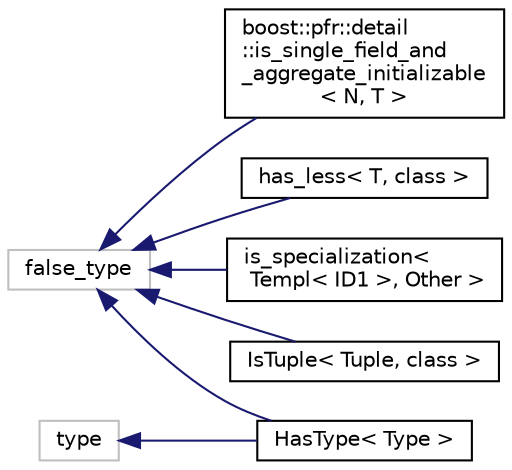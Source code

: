 digraph "Graphical Class Hierarchy"
{
  edge [fontname="Helvetica",fontsize="10",labelfontname="Helvetica",labelfontsize="10"];
  node [fontname="Helvetica",fontsize="10",shape=record];
  rankdir="LR";
  Node2587 [label="false_type",height=0.2,width=0.4,color="grey75", fillcolor="white", style="filled"];
  Node2587 -> Node2588 [dir="back",color="midnightblue",fontsize="10",style="solid",fontname="Helvetica"];
  Node2588 [label="boost::pfr::detail\l::is_single_field_and\l_aggregate_initializable\l\< N, T \>",height=0.2,width=0.4,color="black", fillcolor="white", style="filled",URL="$structboost_1_1pfr_1_1detail_1_1is__single__field__and__aggregate__initializable.html"];
  Node2587 -> Node2589 [dir="back",color="midnightblue",fontsize="10",style="solid",fontname="Helvetica"];
  Node2589 [label="has_less\< T, class \>",height=0.2,width=0.4,color="black", fillcolor="white", style="filled",URL="$structhas__less.html"];
  Node2587 -> Node0 [dir="back",color="midnightblue",fontsize="10",style="solid",fontname="Helvetica"];
  Node0 [label="HasType\< Type \>",height=0.2,width=0.4,color="black", fillcolor="white", style="filled",URL="$struct_has_type.html"];
  Node2587 -> Node2590 [dir="back",color="midnightblue",fontsize="10",style="solid",fontname="Helvetica"];
  Node2590 [label="is_specialization\<\l Templ\< ID1 \>, Other \>",height=0.2,width=0.4,color="black", fillcolor="white", style="filled",URL="$structis__specialization_3_01_templ_3_01_i_d1_01_4_00_01_other_01_4.html"];
  Node2587 -> Node2591 [dir="back",color="midnightblue",fontsize="10",style="solid",fontname="Helvetica"];
  Node2591 [label="IsTuple\< Tuple, class \>",height=0.2,width=0.4,color="black", fillcolor="white", style="filled",URL="$struct_is_tuple.html"];
  Node733 [label="type",height=0.2,width=0.4,color="grey75", fillcolor="white", style="filled"];
  Node733 -> Node0 [dir="back",color="midnightblue",fontsize="10",style="solid",fontname="Helvetica"];
}
